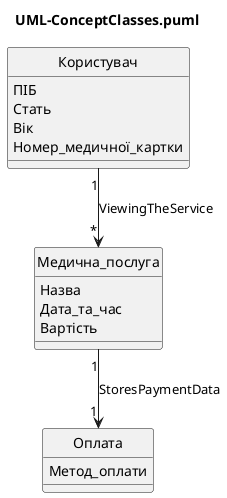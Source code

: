 @startuml
hide circle
title UML-ConceptClasses.puml

Class Користувач{
    ПІБ
    Стать
    Вік
    Номер_медичної_картки
}

Class Медична_послуга{
    Назва
    Дата_та_час
    Вартість
}

Class Оплата{
    Метод_оплати
}


Користувач"1" --> "*"Медична_послуга: ViewingTheService

Медична_послуга"1" --> "1"Оплата: StoresPaymentData

@enduml
